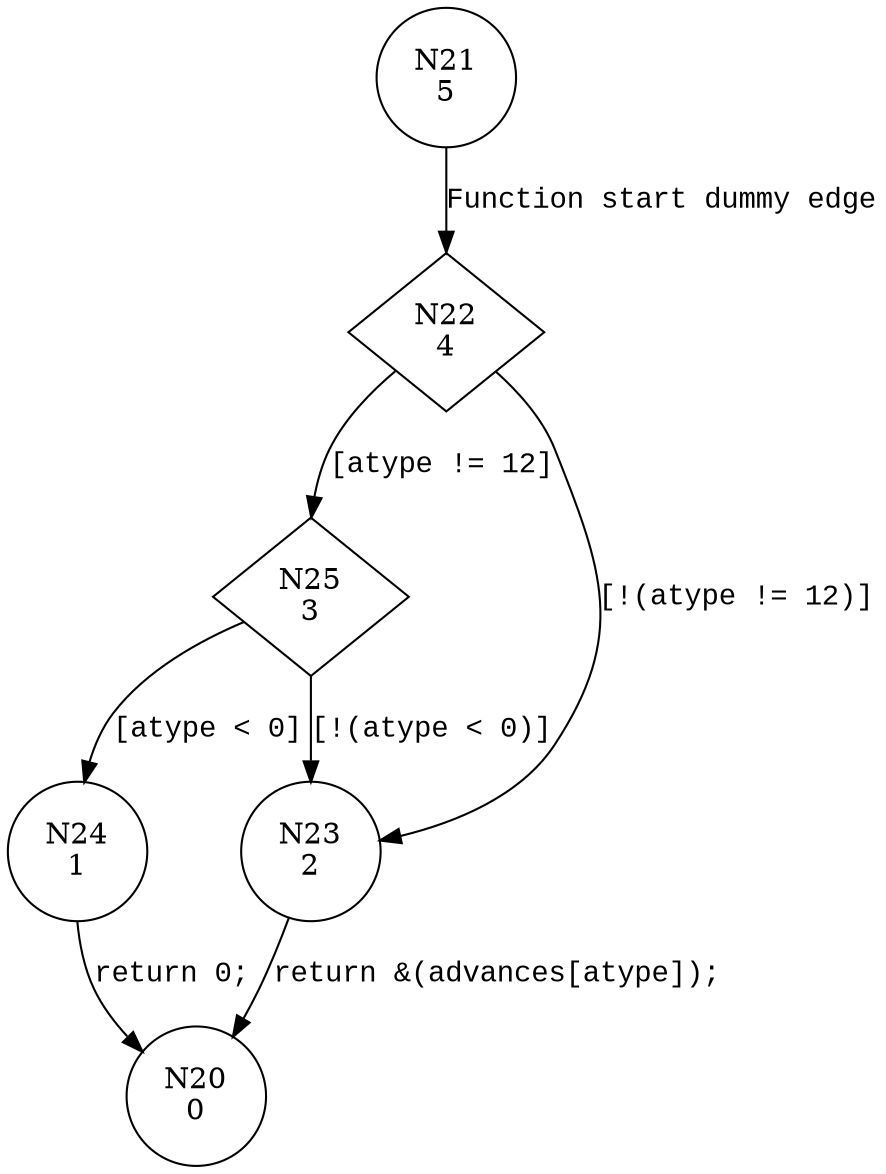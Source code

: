 digraph advance_by_number {
22 [shape="diamond" label="N22\n4"]
25 [shape="diamond" label="N25\n3"]
23 [shape="circle" label="N23\n2"]
20 [shape="circle" label="N20\n0"]
24 [shape="circle" label="N24\n1"]
21 [shape="circle" label="N21\n5"]
22 -> 25 [label="[atype != 12]" fontname="Courier New"]
22 -> 23 [label="[!(atype != 12)]" fontname="Courier New"]
23 -> 20 [label="return &(advances[atype]);" fontname="Courier New"]
25 -> 24 [label="[atype < 0]" fontname="Courier New"]
25 -> 23 [label="[!(atype < 0)]" fontname="Courier New"]
21 -> 22 [label="Function start dummy edge" fontname="Courier New"]
24 -> 20 [label="return 0;" fontname="Courier New"]
}